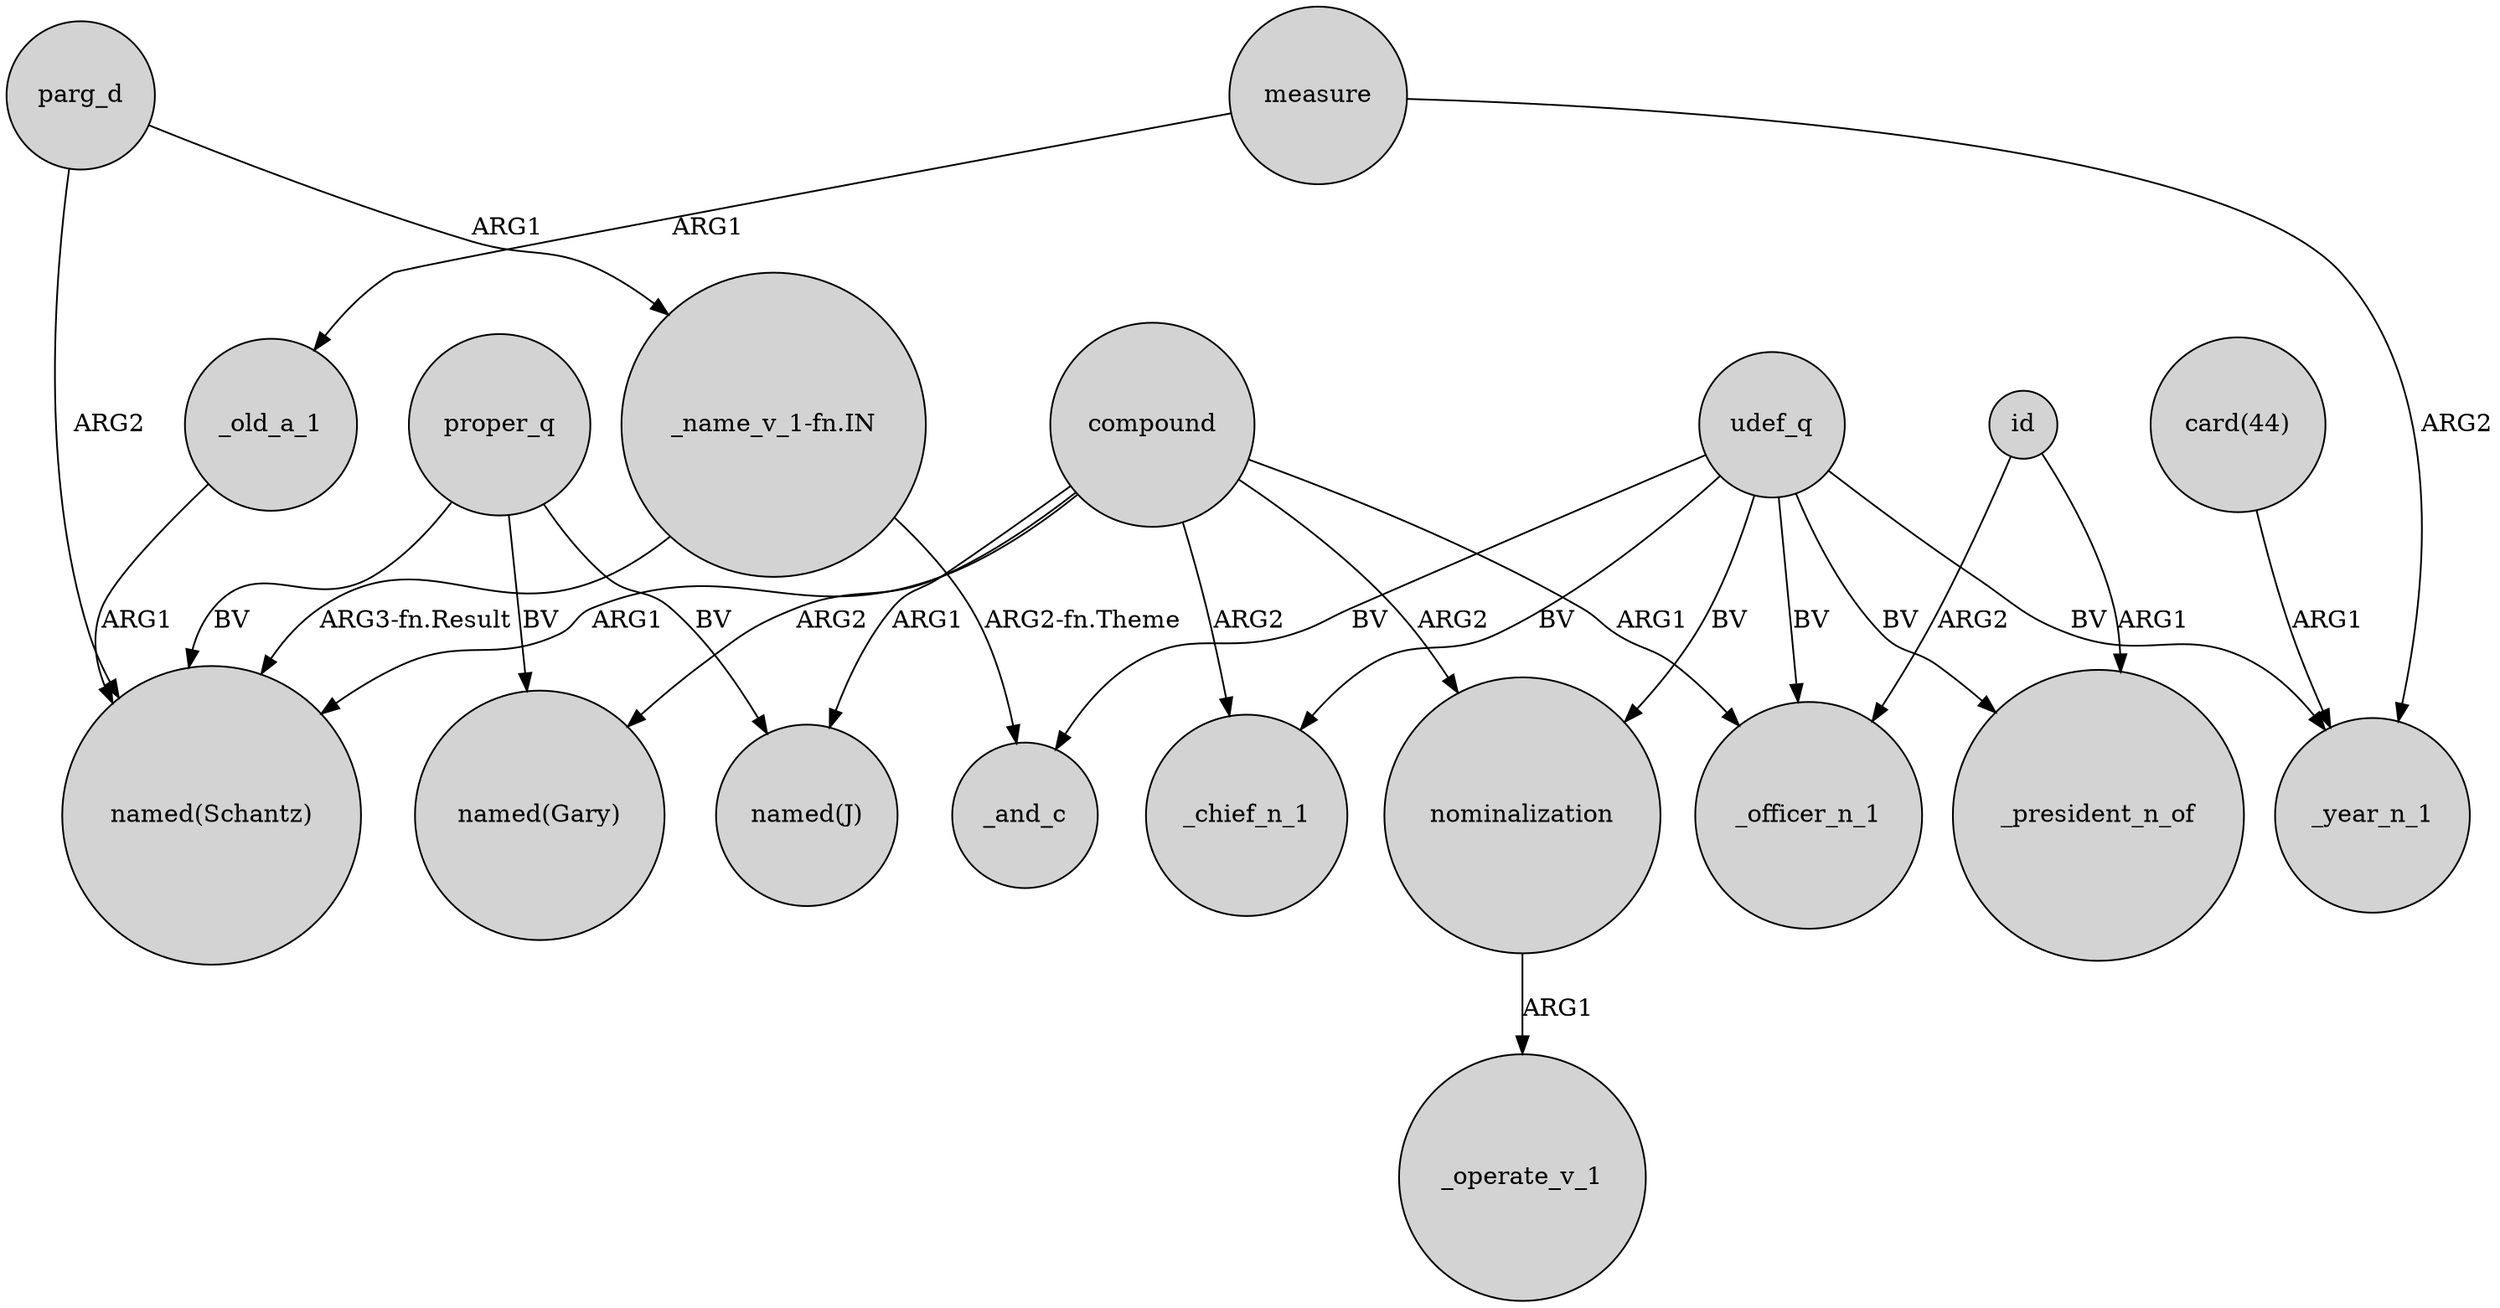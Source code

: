 digraph {
	node [shape=circle style=filled]
	"_name_v_1-fn.IN" -> _and_c [label="ARG2-fn.Theme"]
	nominalization -> _operate_v_1 [label=ARG1]
	measure -> _year_n_1 [label=ARG2]
	id -> _president_n_of [label=ARG1]
	proper_q -> "named(J)" [label=BV]
	compound -> nominalization [label=ARG2]
	proper_q -> "named(Gary)" [label=BV]
	parg_d -> "named(Schantz)" [label=ARG2]
	compound -> _chief_n_1 [label=ARG2]
	measure -> _old_a_1 [label=ARG1]
	compound -> _officer_n_1 [label=ARG1]
	udef_q -> _chief_n_1 [label=BV]
	udef_q -> _president_n_of [label=BV]
	id -> _officer_n_1 [label=ARG2]
	"_name_v_1-fn.IN" -> "named(Schantz)" [label="ARG3-fn.Result"]
	udef_q -> _officer_n_1 [label=BV]
	compound -> "named(Schantz)" [label=ARG1]
	udef_q -> nominalization [label=BV]
	"card(44)" -> _year_n_1 [label=ARG1]
	proper_q -> "named(Schantz)" [label=BV]
	udef_q -> _year_n_1 [label=BV]
	udef_q -> _and_c [label=BV]
	_old_a_1 -> "named(Schantz)" [label=ARG1]
	parg_d -> "_name_v_1-fn.IN" [label=ARG1]
	compound -> "named(Gary)" [label=ARG2]
	compound -> "named(J)" [label=ARG1]
}
